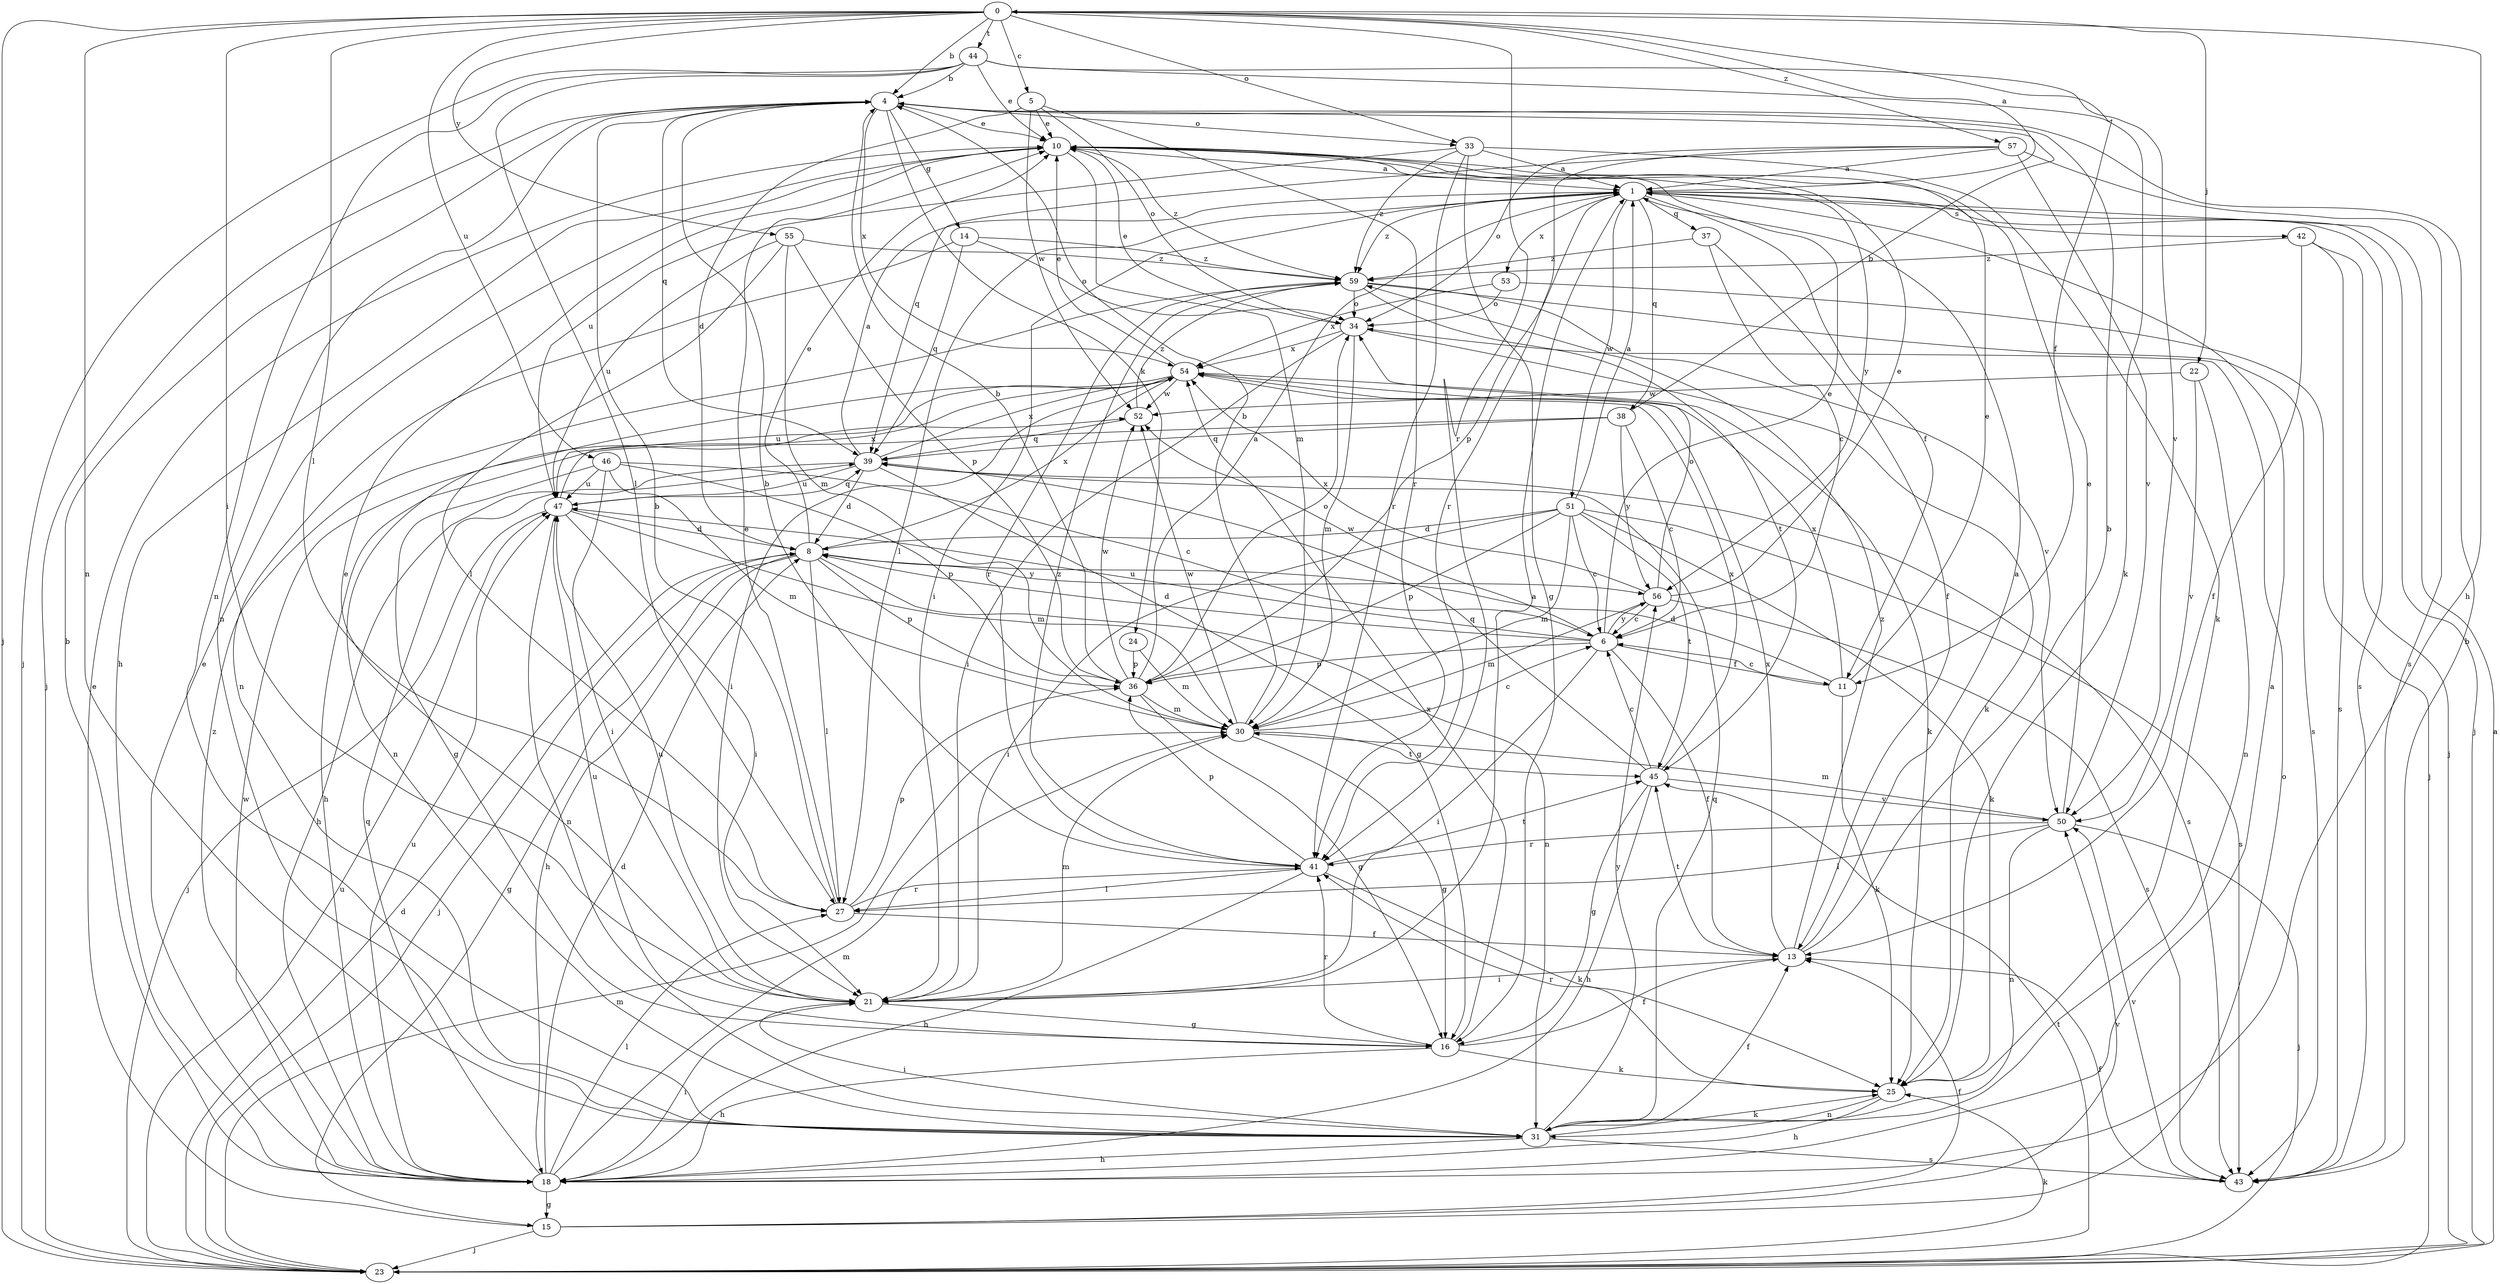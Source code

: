 strict digraph  {
0;
1;
4;
5;
6;
8;
10;
11;
13;
14;
15;
16;
18;
21;
22;
23;
24;
25;
27;
30;
31;
33;
34;
36;
37;
38;
39;
41;
42;
43;
44;
45;
46;
47;
50;
51;
52;
53;
54;
55;
56;
57;
59;
0 -> 4  [label=b];
0 -> 5  [label=c];
0 -> 11  [label=f];
0 -> 18  [label=h];
0 -> 21  [label=i];
0 -> 22  [label=j];
0 -> 23  [label=j];
0 -> 27  [label=l];
0 -> 31  [label=n];
0 -> 33  [label=o];
0 -> 41  [label=r];
0 -> 44  [label=t];
0 -> 46  [label=u];
0 -> 55  [label=y];
0 -> 57  [label=z];
1 -> 0  [label=a];
1 -> 11  [label=f];
1 -> 21  [label=i];
1 -> 23  [label=j];
1 -> 27  [label=l];
1 -> 36  [label=p];
1 -> 37  [label=q];
1 -> 38  [label=q];
1 -> 42  [label=s];
1 -> 43  [label=s];
1 -> 51  [label=w];
1 -> 53  [label=x];
1 -> 59  [label=z];
4 -> 10  [label=e];
4 -> 14  [label=g];
4 -> 23  [label=j];
4 -> 24  [label=k];
4 -> 31  [label=n];
4 -> 33  [label=o];
4 -> 39  [label=q];
4 -> 54  [label=x];
5 -> 8  [label=d];
5 -> 10  [label=e];
5 -> 34  [label=o];
5 -> 41  [label=r];
5 -> 52  [label=w];
6 -> 8  [label=d];
6 -> 10  [label=e];
6 -> 11  [label=f];
6 -> 13  [label=f];
6 -> 21  [label=i];
6 -> 36  [label=p];
6 -> 47  [label=u];
6 -> 52  [label=w];
6 -> 56  [label=y];
8 -> 10  [label=e];
8 -> 15  [label=g];
8 -> 18  [label=h];
8 -> 23  [label=j];
8 -> 27  [label=l];
8 -> 31  [label=n];
8 -> 36  [label=p];
8 -> 54  [label=x];
8 -> 56  [label=y];
10 -> 1  [label=a];
10 -> 18  [label=h];
10 -> 30  [label=m];
10 -> 56  [label=y];
10 -> 59  [label=z];
11 -> 6  [label=c];
11 -> 8  [label=d];
11 -> 10  [label=e];
11 -> 25  [label=k];
11 -> 54  [label=x];
13 -> 1  [label=a];
13 -> 4  [label=b];
13 -> 21  [label=i];
13 -> 45  [label=t];
13 -> 54  [label=x];
13 -> 59  [label=z];
14 -> 31  [label=n];
14 -> 34  [label=o];
14 -> 39  [label=q];
14 -> 59  [label=z];
15 -> 10  [label=e];
15 -> 13  [label=f];
15 -> 23  [label=j];
15 -> 34  [label=o];
15 -> 50  [label=v];
16 -> 13  [label=f];
16 -> 18  [label=h];
16 -> 25  [label=k];
16 -> 41  [label=r];
16 -> 47  [label=u];
16 -> 54  [label=x];
18 -> 1  [label=a];
18 -> 4  [label=b];
18 -> 8  [label=d];
18 -> 10  [label=e];
18 -> 15  [label=g];
18 -> 21  [label=i];
18 -> 27  [label=l];
18 -> 30  [label=m];
18 -> 39  [label=q];
18 -> 47  [label=u];
18 -> 52  [label=w];
18 -> 59  [label=z];
21 -> 1  [label=a];
21 -> 10  [label=e];
21 -> 16  [label=g];
21 -> 30  [label=m];
21 -> 47  [label=u];
22 -> 31  [label=n];
22 -> 50  [label=v];
22 -> 52  [label=w];
23 -> 1  [label=a];
23 -> 8  [label=d];
23 -> 25  [label=k];
23 -> 30  [label=m];
23 -> 45  [label=t];
23 -> 47  [label=u];
24 -> 30  [label=m];
24 -> 36  [label=p];
25 -> 18  [label=h];
25 -> 31  [label=n];
25 -> 41  [label=r];
27 -> 4  [label=b];
27 -> 10  [label=e];
27 -> 13  [label=f];
27 -> 36  [label=p];
27 -> 41  [label=r];
30 -> 4  [label=b];
30 -> 6  [label=c];
30 -> 16  [label=g];
30 -> 45  [label=t];
30 -> 52  [label=w];
31 -> 13  [label=f];
31 -> 18  [label=h];
31 -> 21  [label=i];
31 -> 25  [label=k];
31 -> 39  [label=q];
31 -> 43  [label=s];
31 -> 56  [label=y];
33 -> 1  [label=a];
33 -> 16  [label=g];
33 -> 25  [label=k];
33 -> 41  [label=r];
33 -> 47  [label=u];
33 -> 59  [label=z];
34 -> 10  [label=e];
34 -> 21  [label=i];
34 -> 25  [label=k];
34 -> 30  [label=m];
34 -> 54  [label=x];
36 -> 1  [label=a];
36 -> 4  [label=b];
36 -> 16  [label=g];
36 -> 30  [label=m];
36 -> 34  [label=o];
36 -> 52  [label=w];
37 -> 6  [label=c];
37 -> 13  [label=f];
37 -> 59  [label=z];
38 -> 4  [label=b];
38 -> 6  [label=c];
38 -> 18  [label=h];
38 -> 39  [label=q];
38 -> 56  [label=y];
39 -> 1  [label=a];
39 -> 8  [label=d];
39 -> 16  [label=g];
39 -> 18  [label=h];
39 -> 43  [label=s];
39 -> 47  [label=u];
39 -> 54  [label=x];
41 -> 4  [label=b];
41 -> 18  [label=h];
41 -> 25  [label=k];
41 -> 27  [label=l];
41 -> 36  [label=p];
41 -> 45  [label=t];
41 -> 59  [label=z];
42 -> 13  [label=f];
42 -> 23  [label=j];
42 -> 43  [label=s];
42 -> 59  [label=z];
43 -> 4  [label=b];
43 -> 13  [label=f];
43 -> 50  [label=v];
44 -> 4  [label=b];
44 -> 10  [label=e];
44 -> 23  [label=j];
44 -> 25  [label=k];
44 -> 27  [label=l];
44 -> 31  [label=n];
44 -> 50  [label=v];
45 -> 6  [label=c];
45 -> 16  [label=g];
45 -> 18  [label=h];
45 -> 39  [label=q];
45 -> 50  [label=v];
45 -> 54  [label=x];
46 -> 6  [label=c];
46 -> 16  [label=g];
46 -> 21  [label=i];
46 -> 30  [label=m];
46 -> 36  [label=p];
46 -> 47  [label=u];
47 -> 8  [label=d];
47 -> 21  [label=i];
47 -> 23  [label=j];
47 -> 30  [label=m];
47 -> 31  [label=n];
47 -> 39  [label=q];
47 -> 54  [label=x];
50 -> 10  [label=e];
50 -> 23  [label=j];
50 -> 27  [label=l];
50 -> 30  [label=m];
50 -> 31  [label=n];
50 -> 41  [label=r];
51 -> 1  [label=a];
51 -> 6  [label=c];
51 -> 8  [label=d];
51 -> 21  [label=i];
51 -> 25  [label=k];
51 -> 30  [label=m];
51 -> 36  [label=p];
51 -> 43  [label=s];
51 -> 45  [label=t];
52 -> 39  [label=q];
52 -> 59  [label=z];
53 -> 23  [label=j];
53 -> 34  [label=o];
53 -> 54  [label=x];
54 -> 10  [label=e];
54 -> 21  [label=i];
54 -> 25  [label=k];
54 -> 31  [label=n];
54 -> 47  [label=u];
54 -> 52  [label=w];
55 -> 27  [label=l];
55 -> 30  [label=m];
55 -> 36  [label=p];
55 -> 47  [label=u];
55 -> 59  [label=z];
56 -> 6  [label=c];
56 -> 10  [label=e];
56 -> 30  [label=m];
56 -> 34  [label=o];
56 -> 43  [label=s];
56 -> 54  [label=x];
57 -> 1  [label=a];
57 -> 34  [label=o];
57 -> 39  [label=q];
57 -> 41  [label=r];
57 -> 43  [label=s];
57 -> 50  [label=v];
59 -> 34  [label=o];
59 -> 41  [label=r];
59 -> 43  [label=s];
59 -> 45  [label=t];
59 -> 50  [label=v];
}
